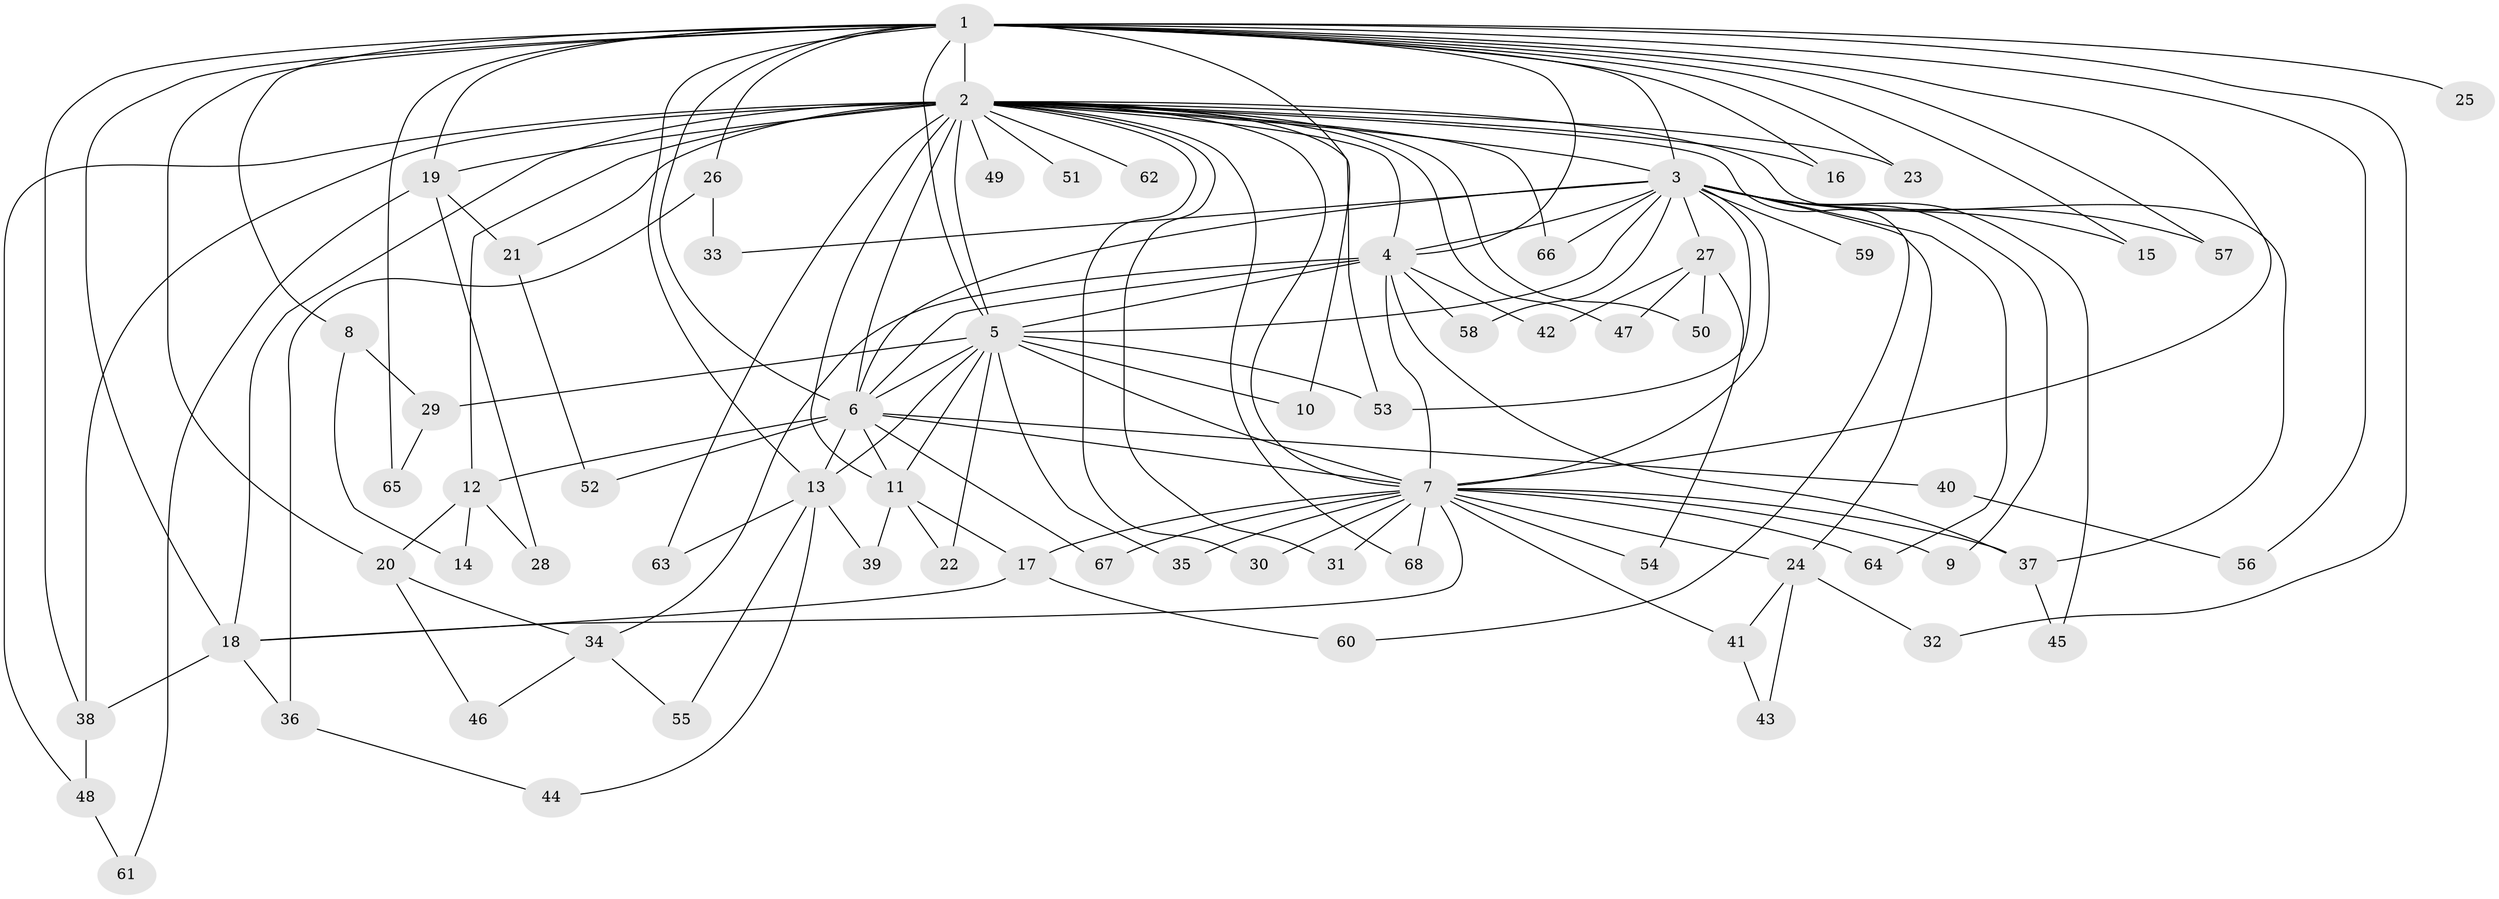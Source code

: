 // original degree distribution, {33: 0.010309278350515464, 17: 0.010309278350515464, 23: 0.010309278350515464, 11: 0.010309278350515464, 14: 0.010309278350515464, 20: 0.010309278350515464, 19: 0.010309278350515464, 24: 0.010309278350515464, 16: 0.010309278350515464, 26: 0.010309278350515464, 4: 0.09278350515463918, 2: 0.5876288659793815, 6: 0.041237113402061855, 7: 0.020618556701030927, 3: 0.14432989690721648, 5: 0.010309278350515464}
// Generated by graph-tools (version 1.1) at 2025/49/03/04/25 22:49:27]
// undirected, 68 vertices, 141 edges
graph export_dot {
  node [color=gray90,style=filled];
  1;
  2;
  3;
  4;
  5;
  6;
  7;
  8;
  9;
  10;
  11;
  12;
  13;
  14;
  15;
  16;
  17;
  18;
  19;
  20;
  21;
  22;
  23;
  24;
  25;
  26;
  27;
  28;
  29;
  30;
  31;
  32;
  33;
  34;
  35;
  36;
  37;
  38;
  39;
  40;
  41;
  42;
  43;
  44;
  45;
  46;
  47;
  48;
  49;
  50;
  51;
  52;
  53;
  54;
  55;
  56;
  57;
  58;
  59;
  60;
  61;
  62;
  63;
  64;
  65;
  66;
  67;
  68;
  1 -- 2 [weight=3.0];
  1 -- 3 [weight=2.0];
  1 -- 4 [weight=1.0];
  1 -- 5 [weight=2.0];
  1 -- 6 [weight=3.0];
  1 -- 7 [weight=2.0];
  1 -- 8 [weight=1.0];
  1 -- 10 [weight=1.0];
  1 -- 13 [weight=1.0];
  1 -- 15 [weight=1.0];
  1 -- 16 [weight=2.0];
  1 -- 18 [weight=2.0];
  1 -- 19 [weight=1.0];
  1 -- 20 [weight=1.0];
  1 -- 23 [weight=1.0];
  1 -- 25 [weight=1.0];
  1 -- 26 [weight=1.0];
  1 -- 32 [weight=1.0];
  1 -- 38 [weight=1.0];
  1 -- 56 [weight=1.0];
  1 -- 57 [weight=1.0];
  1 -- 65 [weight=1.0];
  2 -- 3 [weight=4.0];
  2 -- 4 [weight=2.0];
  2 -- 5 [weight=12.0];
  2 -- 6 [weight=2.0];
  2 -- 7 [weight=2.0];
  2 -- 11 [weight=1.0];
  2 -- 12 [weight=3.0];
  2 -- 16 [weight=3.0];
  2 -- 18 [weight=1.0];
  2 -- 19 [weight=2.0];
  2 -- 21 [weight=1.0];
  2 -- 23 [weight=1.0];
  2 -- 30 [weight=1.0];
  2 -- 31 [weight=1.0];
  2 -- 37 [weight=1.0];
  2 -- 38 [weight=1.0];
  2 -- 47 [weight=1.0];
  2 -- 48 [weight=1.0];
  2 -- 49 [weight=1.0];
  2 -- 50 [weight=1.0];
  2 -- 51 [weight=1.0];
  2 -- 53 [weight=1.0];
  2 -- 60 [weight=1.0];
  2 -- 62 [weight=2.0];
  2 -- 63 [weight=1.0];
  2 -- 66 [weight=1.0];
  2 -- 68 [weight=1.0];
  3 -- 4 [weight=3.0];
  3 -- 5 [weight=4.0];
  3 -- 6 [weight=2.0];
  3 -- 7 [weight=2.0];
  3 -- 9 [weight=1.0];
  3 -- 15 [weight=1.0];
  3 -- 24 [weight=1.0];
  3 -- 27 [weight=2.0];
  3 -- 33 [weight=1.0];
  3 -- 45 [weight=1.0];
  3 -- 53 [weight=1.0];
  3 -- 57 [weight=1.0];
  3 -- 58 [weight=1.0];
  3 -- 59 [weight=1.0];
  3 -- 64 [weight=1.0];
  3 -- 66 [weight=1.0];
  4 -- 5 [weight=2.0];
  4 -- 6 [weight=1.0];
  4 -- 7 [weight=1.0];
  4 -- 34 [weight=1.0];
  4 -- 37 [weight=1.0];
  4 -- 42 [weight=1.0];
  4 -- 58 [weight=1.0];
  5 -- 6 [weight=2.0];
  5 -- 7 [weight=3.0];
  5 -- 10 [weight=1.0];
  5 -- 11 [weight=1.0];
  5 -- 13 [weight=1.0];
  5 -- 22 [weight=1.0];
  5 -- 29 [weight=1.0];
  5 -- 35 [weight=1.0];
  5 -- 53 [weight=1.0];
  6 -- 7 [weight=2.0];
  6 -- 11 [weight=1.0];
  6 -- 12 [weight=1.0];
  6 -- 13 [weight=2.0];
  6 -- 40 [weight=1.0];
  6 -- 52 [weight=1.0];
  6 -- 67 [weight=1.0];
  7 -- 9 [weight=1.0];
  7 -- 17 [weight=1.0];
  7 -- 18 [weight=1.0];
  7 -- 24 [weight=1.0];
  7 -- 30 [weight=1.0];
  7 -- 31 [weight=1.0];
  7 -- 35 [weight=1.0];
  7 -- 37 [weight=1.0];
  7 -- 41 [weight=1.0];
  7 -- 54 [weight=1.0];
  7 -- 64 [weight=2.0];
  7 -- 67 [weight=1.0];
  7 -- 68 [weight=1.0];
  8 -- 14 [weight=1.0];
  8 -- 29 [weight=1.0];
  11 -- 17 [weight=1.0];
  11 -- 22 [weight=1.0];
  11 -- 39 [weight=1.0];
  12 -- 14 [weight=1.0];
  12 -- 20 [weight=1.0];
  12 -- 28 [weight=1.0];
  13 -- 39 [weight=1.0];
  13 -- 44 [weight=1.0];
  13 -- 55 [weight=1.0];
  13 -- 63 [weight=1.0];
  17 -- 18 [weight=1.0];
  17 -- 60 [weight=1.0];
  18 -- 36 [weight=1.0];
  18 -- 38 [weight=1.0];
  19 -- 21 [weight=1.0];
  19 -- 28 [weight=1.0];
  19 -- 61 [weight=1.0];
  20 -- 34 [weight=1.0];
  20 -- 46 [weight=1.0];
  21 -- 52 [weight=1.0];
  24 -- 32 [weight=1.0];
  24 -- 41 [weight=1.0];
  24 -- 43 [weight=1.0];
  26 -- 33 [weight=1.0];
  26 -- 36 [weight=1.0];
  27 -- 42 [weight=1.0];
  27 -- 47 [weight=1.0];
  27 -- 50 [weight=1.0];
  27 -- 54 [weight=1.0];
  29 -- 65 [weight=1.0];
  34 -- 46 [weight=1.0];
  34 -- 55 [weight=1.0];
  36 -- 44 [weight=1.0];
  37 -- 45 [weight=1.0];
  38 -- 48 [weight=1.0];
  40 -- 56 [weight=1.0];
  41 -- 43 [weight=1.0];
  48 -- 61 [weight=1.0];
}
